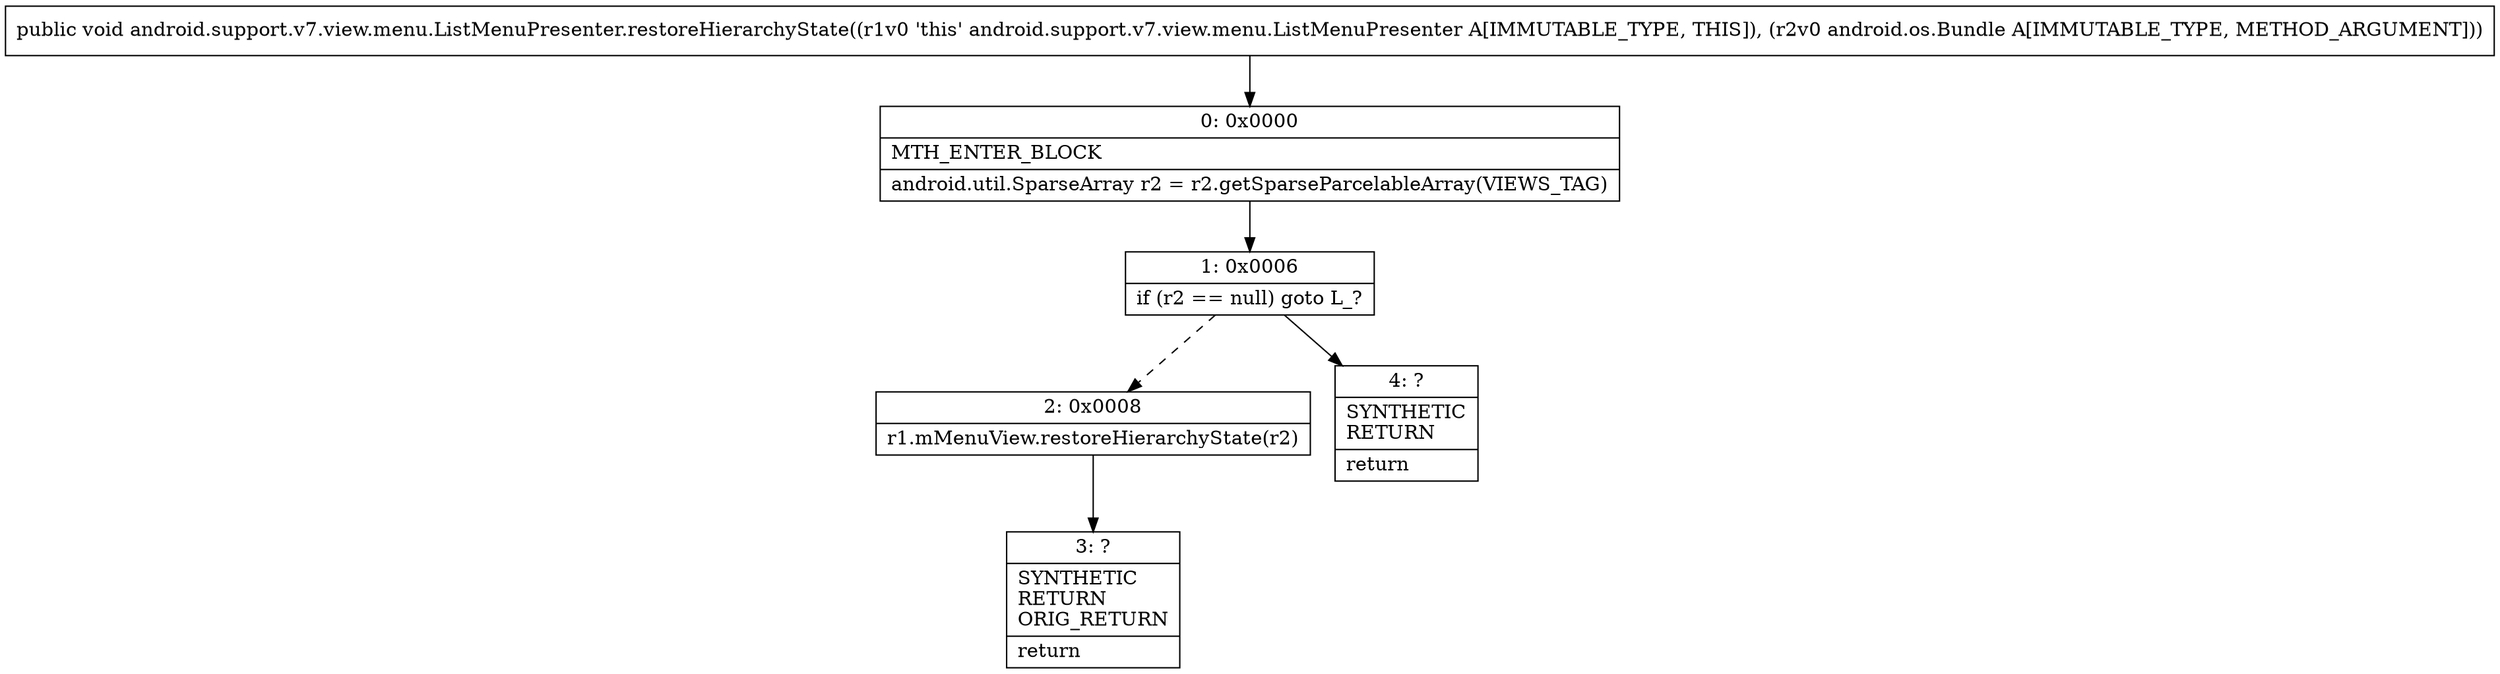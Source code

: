 digraph "CFG forandroid.support.v7.view.menu.ListMenuPresenter.restoreHierarchyState(Landroid\/os\/Bundle;)V" {
Node_0 [shape=record,label="{0\:\ 0x0000|MTH_ENTER_BLOCK\l|android.util.SparseArray r2 = r2.getSparseParcelableArray(VIEWS_TAG)\l}"];
Node_1 [shape=record,label="{1\:\ 0x0006|if (r2 == null) goto L_?\l}"];
Node_2 [shape=record,label="{2\:\ 0x0008|r1.mMenuView.restoreHierarchyState(r2)\l}"];
Node_3 [shape=record,label="{3\:\ ?|SYNTHETIC\lRETURN\lORIG_RETURN\l|return\l}"];
Node_4 [shape=record,label="{4\:\ ?|SYNTHETIC\lRETURN\l|return\l}"];
MethodNode[shape=record,label="{public void android.support.v7.view.menu.ListMenuPresenter.restoreHierarchyState((r1v0 'this' android.support.v7.view.menu.ListMenuPresenter A[IMMUTABLE_TYPE, THIS]), (r2v0 android.os.Bundle A[IMMUTABLE_TYPE, METHOD_ARGUMENT])) }"];
MethodNode -> Node_0;
Node_0 -> Node_1;
Node_1 -> Node_2[style=dashed];
Node_1 -> Node_4;
Node_2 -> Node_3;
}


